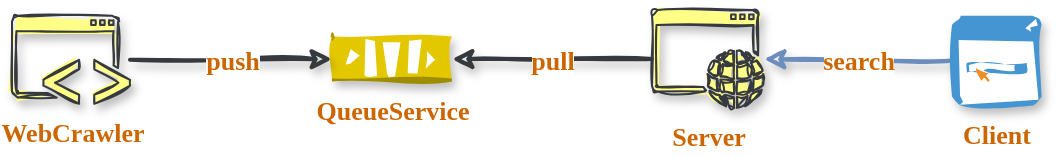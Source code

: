 <mxfile version="13.3.5" type="device" pages="3"><diagram id="jJM8t7VpjfBQ1kiy5MXA" name="design"><mxGraphModel dx="1086" dy="966" grid="1" gridSize="10" guides="1" tooltips="1" connect="1" arrows="1" fold="1" page="1" pageScale="1" pageWidth="827" pageHeight="1169" math="0" shadow="0"><root><mxCell id="3dn0M0mym75tKTMuU3q_-0"/><mxCell id="3dn0M0mym75tKTMuU3q_-1" parent="3dn0M0mym75tKTMuU3q_-0"/><mxCell id="3dn0M0mym75tKTMuU3q_-5" value="QueueService" style="outlineConnect=0;dashed=0;verticalLabelPosition=bottom;verticalAlign=top;align=center;html=1;shape=mxgraph.aws3.queue;fontFamily=Comic Sans MS;fontStyle=1;fontSize=13;labelBorderColor=none;labelBackgroundColor=none;fillColor=#e3c800;strokeColor=#B09500;shadow=1;sketch=1;fontColor=#CC6600;fillStyle=solid;" parent="3dn0M0mym75tKTMuU3q_-1" vertex="1"><mxGeometry x="316" y="113.25" width="60" height="22.5" as="geometry"/></mxCell><mxCell id="qU0AhAhZVoedQfFcDOPp-2" value="search" style="edgeStyle=orthogonalEdgeStyle;orthogonalLoop=1;jettySize=auto;html=1;fontFamily=Comic Sans MS;fontSize=13;fontColor=#CC6600;strokeWidth=2;endArrow=classic;endFill=0;gradientColor=#7ea6e0;fillColor=#dae8fc;strokeColor=#6c8ebf;shadow=1;sketch=1;rounded=0;fontStyle=1" parent="3dn0M0mym75tKTMuU3q_-1" source="3dn0M0mym75tKTMuU3q_-6" target="3dn0M0mym75tKTMuU3q_-10" edge="1"><mxGeometry relative="1" as="geometry"/></mxCell><mxCell id="3dn0M0mym75tKTMuU3q_-6" value="Client" style="shadow=1;dashed=0;html=1;strokeColor=none;fillColor=#4495D1;labelPosition=center;verticalLabelPosition=bottom;verticalAlign=top;align=center;outlineConnect=0;shape=mxgraph.veeam.2d.web_console;fontFamily=Comic Sans MS;fontStyle=1;fontSize=13;labelBorderColor=none;labelBackgroundColor=none;fontColor=#CC6600;sketch=1;fillStyle=solid;" parent="3dn0M0mym75tKTMuU3q_-1" vertex="1"><mxGeometry x="626" y="102.9" width="44.8" height="44.8" as="geometry"/></mxCell><mxCell id="qU0AhAhZVoedQfFcDOPp-1" value="pull" style="edgeStyle=orthogonalEdgeStyle;rounded=0;orthogonalLoop=1;jettySize=auto;html=1;fontFamily=Comic Sans MS;fontSize=13;fontColor=#CC6600;endArrow=classic;endFill=0;strokeWidth=2;fillColor=#ffff88;strokeColor=#36393d;shadow=1;sketch=1;fontStyle=1" parent="3dn0M0mym75tKTMuU3q_-1" source="3dn0M0mym75tKTMuU3q_-10" target="3dn0M0mym75tKTMuU3q_-5" edge="1"><mxGeometry relative="1" as="geometry"/></mxCell><mxCell id="3dn0M0mym75tKTMuU3q_-10" value="Server" style="pointerEvents=1;shadow=1;dashed=0;html=1;fillColor=#ffff88;labelPosition=center;verticalLabelPosition=bottom;verticalAlign=top;outlineConnect=0;align=center;shape=mxgraph.office.concepts.application_web;fontFamily=Comic Sans MS;fontStyle=1;fontSize=13;labelBorderColor=none;labelBackgroundColor=none;strokeColor=#36393d;sketch=1;fontColor=#CC6600;fillStyle=solid;" parent="3dn0M0mym75tKTMuU3q_-1" vertex="1"><mxGeometry x="476" y="100" width="56" height="49" as="geometry"/></mxCell><mxCell id="qU0AhAhZVoedQfFcDOPp-0" value="push" style="edgeStyle=orthogonalEdgeStyle;rounded=0;orthogonalLoop=1;jettySize=auto;html=1;fontFamily=Comic Sans MS;fontSize=13;fontColor=#CC6600;endArrow=classic;endFill=0;fillColor=#ffff88;strokeColor=#36393d;strokeWidth=2;shadow=1;sketch=1;fontStyle=1" parent="3dn0M0mym75tKTMuU3q_-1" source="3dn0M0mym75tKTMuU3q_-11" target="3dn0M0mym75tKTMuU3q_-5" edge="1"><mxGeometry relative="1" as="geometry"/></mxCell><mxCell id="3dn0M0mym75tKTMuU3q_-11" value="WebCrawler" style="pointerEvents=1;shadow=1;dashed=0;html=1;fillColor=#ffff88;labelPosition=center;verticalLabelPosition=bottom;verticalAlign=top;outlineConnect=0;align=center;shape=mxgraph.office.concepts.application_hybrid;fontFamily=Comic Sans MS;fontStyle=1;fontSize=13;labelBorderColor=none;labelBackgroundColor=none;strokeColor=#36393d;sketch=1;fontColor=#CC6600;fillStyle=solid;" parent="3dn0M0mym75tKTMuU3q_-1" vertex="1"><mxGeometry x="156" y="102.9" width="59" height="44" as="geometry"/></mxCell></root></mxGraphModel></diagram><diagram id="RljgW_JT2A4vMLQAQi36" name="bloomfilter"><mxGraphModel dx="522" dy="499" grid="1" gridSize="10" guides="1" tooltips="1" connect="1" arrows="1" fold="1" page="1" pageScale="1" pageWidth="827" pageHeight="1169" math="0" shadow="0"><root><mxCell id="RUXuNK1ZQrjjFl1TKabH-0"/><mxCell id="RUXuNK1ZQrjjFl1TKabH-1" parent="RUXuNK1ZQrjjFl1TKabH-0"/><mxCell id="2Ph8JsTVAdlHPG3FUb81-19" style="rounded=0;sketch=1;orthogonalLoop=1;jettySize=auto;html=1;shadow=1;endArrow=classic;endFill=0;strokeWidth=1;fontFamily=Comic Sans MS;fontSize=13;fontColor=#000000;fillColor=#cce5ff;strokeColor=#CC6600;" parent="RUXuNK1ZQrjjFl1TKabH-1" edge="1"><mxGeometry relative="1" as="geometry"><mxPoint x="310" y="460" as="targetPoint"/><mxPoint x="351" y="340" as="sourcePoint"/></mxGeometry></mxCell><mxCell id="2Ph8JsTVAdlHPG3FUb81-20" style="rounded=0;sketch=1;orthogonalLoop=1;jettySize=auto;html=1;shadow=1;endArrow=classic;endFill=0;strokeWidth=1;fontFamily=Comic Sans MS;fontSize=13;fontColor=#000000;fillColor=#cce5ff;strokeColor=#CC6600;" parent="RUXuNK1ZQrjjFl1TKabH-1" edge="1"><mxGeometry relative="1" as="geometry"><mxPoint x="400" y="460" as="targetPoint"/><mxPoint x="361" y="340" as="sourcePoint"/></mxGeometry></mxCell><mxCell id="2Ph8JsTVAdlHPG3FUb81-21" style="rounded=0;sketch=1;orthogonalLoop=1;jettySize=auto;html=1;shadow=1;endArrow=classic;endFill=0;strokeWidth=1;fontFamily=Comic Sans MS;fontSize=13;fontColor=#000000;fillColor=#cce5ff;strokeColor=#CC6600;" parent="RUXuNK1ZQrjjFl1TKabH-1" edge="1"><mxGeometry relative="1" as="geometry"><mxPoint x="430" y="460" as="targetPoint"/><mxPoint x="371" y="340" as="sourcePoint"/></mxGeometry></mxCell><mxCell id="2Ph8JsTVAdlHPG3FUb81-22" style="rounded=0;sketch=1;orthogonalLoop=1;jettySize=auto;html=1;shadow=1;endArrow=classic;endFill=0;strokeWidth=1;fontFamily=Comic Sans MS;fontSize=13;fontColor=#000000;fillColor=#cce5ff;strokeColor=#CC6600;" parent="RUXuNK1ZQrjjFl1TKabH-1" edge="1"><mxGeometry relative="1" as="geometry"><mxPoint x="370" y="460" as="targetPoint"/><mxPoint x="440" y="340" as="sourcePoint"/></mxGeometry></mxCell><mxCell id="2Ph8JsTVAdlHPG3FUb81-23" style="rounded=0;sketch=1;orthogonalLoop=1;jettySize=auto;html=1;shadow=1;endArrow=classic;endFill=0;strokeWidth=1;fontFamily=Comic Sans MS;fontSize=13;fontColor=#000000;fillColor=#cce5ff;strokeColor=#CC6600;" parent="RUXuNK1ZQrjjFl1TKabH-1" edge="1"><mxGeometry relative="1" as="geometry"><mxPoint x="410" y="460" as="targetPoint"/><mxPoint x="450" y="340" as="sourcePoint"/></mxGeometry></mxCell><mxCell id="2Ph8JsTVAdlHPG3FUb81-26" value="" style="group;shadow=1;sketch=1;fillColor=#ffff88;strokeColor=#CC6600;fontColor=#CC6600;fontStyle=1;fillStyle=auto;fontSize=13;" parent="RUXuNK1ZQrjjFl1TKabH-1" vertex="1" connectable="0"><mxGeometry x="260" y="460" width="310" height="30" as="geometry"/></mxCell><mxCell id="2Ph8JsTVAdlHPG3FUb81-16" value="" style="group;shadow=1;sketch=1;fillColor=#ffff88;strokeColor=#CC6600;fontColor=#CC6600;fontStyle=1;fontSize=13;" parent="2Ph8JsTVAdlHPG3FUb81-26" vertex="1" connectable="0"><mxGeometry width="280" height="30" as="geometry"/></mxCell><mxCell id="RUXuNK1ZQrjjFl1TKabH-2" value="" style="endArrow=none;html=1;shadow=1;strokeWidth=1;fontFamily=Comic Sans MS;fontSize=13;sketch=1;fontStyle=1;fillColor=#ffff88;strokeColor=#CC6600;fontColor=#CC6600;" parent="2Ph8JsTVAdlHPG3FUb81-16" edge="1"><mxGeometry width="50" height="50" relative="1" as="geometry"><mxPoint as="sourcePoint"/><mxPoint x="310" as="targetPoint"/></mxGeometry></mxCell><mxCell id="RUXuNK1ZQrjjFl1TKabH-3" value="" style="endArrow=none;html=1;shadow=1;strokeWidth=1;fontFamily=Comic Sans MS;fontSize=13;sketch=1;fontStyle=1;fillColor=#ffff88;strokeColor=#CC6600;fontColor=#CC6600;" parent="2Ph8JsTVAdlHPG3FUb81-16" edge="1"><mxGeometry width="50" height="50" relative="1" as="geometry"><mxPoint y="30" as="sourcePoint"/><mxPoint x="310" y="30" as="targetPoint"/></mxGeometry></mxCell><mxCell id="2Ph8JsTVAdlHPG3FUb81-0" value="" style="endArrow=none;html=1;shadow=1;strokeWidth=1;fontFamily=Comic Sans MS;fontSize=13;sketch=1;fontStyle=1;fillColor=#ffff88;strokeColor=#CC6600;fontColor=#CC6600;" parent="2Ph8JsTVAdlHPG3FUb81-16" edge="1"><mxGeometry width="50" height="50" relative="1" as="geometry"><mxPoint x="40" y="30" as="sourcePoint"/><mxPoint x="40" as="targetPoint"/></mxGeometry></mxCell><mxCell id="2Ph8JsTVAdlHPG3FUb81-1" value="" style="endArrow=none;html=1;shadow=1;strokeWidth=1;fontFamily=Comic Sans MS;fontSize=13;sketch=1;fontStyle=1;fillColor=#ffff88;strokeColor=#CC6600;fontColor=#CC6600;" parent="2Ph8JsTVAdlHPG3FUb81-16" edge="1"><mxGeometry width="50" height="50" relative="1" as="geometry"><mxPoint x="70" y="30" as="sourcePoint"/><mxPoint x="70" as="targetPoint"/></mxGeometry></mxCell><mxCell id="2Ph8JsTVAdlHPG3FUb81-2" value="" style="endArrow=none;html=1;shadow=1;strokeWidth=1;fontFamily=Comic Sans MS;fontSize=13;sketch=1;fontStyle=1;fillColor=#ffff88;strokeColor=#CC6600;fontColor=#CC6600;" parent="2Ph8JsTVAdlHPG3FUb81-16" edge="1"><mxGeometry width="50" height="50" relative="1" as="geometry"><mxPoint x="100" y="30" as="sourcePoint"/><mxPoint x="100" as="targetPoint"/></mxGeometry></mxCell><mxCell id="2Ph8JsTVAdlHPG3FUb81-3" value="" style="endArrow=none;html=1;shadow=1;strokeWidth=1;fontFamily=Comic Sans MS;fontSize=13;sketch=1;fontStyle=1;fillColor=#ffff88;strokeColor=#CC6600;fontColor=#CC6600;" parent="2Ph8JsTVAdlHPG3FUb81-16" edge="1"><mxGeometry width="50" height="50" relative="1" as="geometry"><mxPoint x="130" y="30" as="sourcePoint"/><mxPoint x="130" as="targetPoint"/></mxGeometry></mxCell><mxCell id="2Ph8JsTVAdlHPG3FUb81-4" value="" style="endArrow=none;html=1;shadow=1;strokeWidth=1;fontFamily=Comic Sans MS;fontSize=13;sketch=1;fontStyle=1;fillColor=#ffff88;strokeColor=#CC6600;fontColor=#CC6600;" parent="2Ph8JsTVAdlHPG3FUb81-16" edge="1"><mxGeometry width="50" height="50" relative="1" as="geometry"><mxPoint x="160" y="30" as="sourcePoint"/><mxPoint x="160" as="targetPoint"/></mxGeometry></mxCell><mxCell id="2Ph8JsTVAdlHPG3FUb81-5" value="" style="endArrow=none;html=1;shadow=1;strokeWidth=1;fontFamily=Comic Sans MS;fontSize=13;sketch=1;fontStyle=1;fillColor=#ffff88;strokeColor=#CC6600;fontColor=#CC6600;" parent="2Ph8JsTVAdlHPG3FUb81-16" edge="1"><mxGeometry width="50" height="50" relative="1" as="geometry"><mxPoint x="190" y="30" as="sourcePoint"/><mxPoint x="190" as="targetPoint"/></mxGeometry></mxCell><mxCell id="2Ph8JsTVAdlHPG3FUb81-6" value="" style="endArrow=none;html=1;shadow=1;strokeWidth=1;fontFamily=Comic Sans MS;fontSize=13;sketch=1;fontStyle=1;fillColor=#ffff88;strokeColor=#CC6600;fontColor=#CC6600;" parent="2Ph8JsTVAdlHPG3FUb81-16" edge="1"><mxGeometry width="50" height="50" relative="1" as="geometry"><mxPoint x="220" y="30" as="sourcePoint"/><mxPoint x="220" as="targetPoint"/></mxGeometry></mxCell><mxCell id="2Ph8JsTVAdlHPG3FUb81-7" value="" style="endArrow=none;html=1;shadow=1;strokeWidth=1;fontFamily=Comic Sans MS;fontSize=13;sketch=1;fontStyle=1;fillColor=#ffff88;strokeColor=#CC6600;fontColor=#CC6600;" parent="2Ph8JsTVAdlHPG3FUb81-16" edge="1"><mxGeometry width="50" height="50" relative="1" as="geometry"><mxPoint x="250" y="30" as="sourcePoint"/><mxPoint x="250" as="targetPoint"/></mxGeometry></mxCell><mxCell id="2Ph8JsTVAdlHPG3FUb81-9" value="1" style="text;html=1;align=center;verticalAlign=middle;resizable=0;points=[];autosize=1;fontSize=13;fontFamily=Comic Sans MS;sketch=1;fontStyle=1;shadow=1;fillColor=#ffff88;fontColor=#CC6600;fillStyle=solid;" parent="2Ph8JsTVAdlHPG3FUb81-16" vertex="1"><mxGeometry x="45" y="6" width="20" height="20" as="geometry"/></mxCell><mxCell id="2Ph8JsTVAdlHPG3FUb81-10" value="1" style="text;html=1;align=center;verticalAlign=middle;resizable=0;points=[];autosize=1;fontSize=13;fontFamily=Comic Sans MS;sketch=1;fontStyle=1;shadow=1;fillColor=#ffff88;fontColor=#CC6600;fillStyle=solid;" parent="2Ph8JsTVAdlHPG3FUb81-16" vertex="1"><mxGeometry x="106" y="6" width="20" height="20" as="geometry"/></mxCell><mxCell id="2Ph8JsTVAdlHPG3FUb81-11" value="1" style="text;html=1;align=center;verticalAlign=middle;resizable=0;points=[];autosize=1;fontSize=13;fontFamily=Comic Sans MS;sketch=1;fontStyle=1;shadow=1;fillColor=#ffff88;fontColor=#CC6600;fillStyle=solid;" parent="2Ph8JsTVAdlHPG3FUb81-16" vertex="1"><mxGeometry x="163.5" y="6" width="20" height="20" as="geometry"/></mxCell><mxCell id="2Ph8JsTVAdlHPG3FUb81-12" value="1" style="text;html=1;align=center;verticalAlign=middle;resizable=0;points=[];autosize=1;fontSize=13;fontFamily=Comic Sans MS;sketch=1;fontStyle=1;shadow=1;fillColor=#ffff88;fontColor=#CC6600;fillStyle=solid;" parent="2Ph8JsTVAdlHPG3FUb81-16" vertex="1"><mxGeometry x="136" y="6" width="20" height="20" as="geometry"/></mxCell><mxCell id="2Ph8JsTVAdlHPG3FUb81-13" value="0" style="text;html=1;align=center;verticalAlign=middle;resizable=0;points=[];autosize=1;fontSize=13;fontFamily=Comic Sans MS;sketch=1;fontStyle=1;shadow=1;fillColor=#ffff88;fontColor=#CC6600;fillStyle=solid;" parent="2Ph8JsTVAdlHPG3FUb81-16" vertex="1"><mxGeometry x="76" y="6" width="20" height="20" as="geometry"/></mxCell><mxCell id="2Ph8JsTVAdlHPG3FUb81-14" value="0" style="text;html=1;align=center;verticalAlign=middle;resizable=0;points=[];autosize=1;fontSize=13;fontFamily=Comic Sans MS;sketch=1;fontStyle=1;shadow=1;fillColor=#ffff88;fontColor=#CC6600;fillStyle=solid;" parent="2Ph8JsTVAdlHPG3FUb81-16" vertex="1"><mxGeometry x="195" y="6" width="20" height="20" as="geometry"/></mxCell><mxCell id="2Ph8JsTVAdlHPG3FUb81-15" value="0" style="text;html=1;align=center;verticalAlign=middle;resizable=0;points=[];autosize=1;fontSize=13;fontFamily=Comic Sans MS;sketch=1;fontStyle=1;shadow=1;fillColor=#ffff88;fontColor=#CC6600;fillStyle=solid;" parent="2Ph8JsTVAdlHPG3FUb81-16" vertex="1"><mxGeometry x="226" y="6" width="20" height="20" as="geometry"/></mxCell><mxCell id="2Ph8JsTVAdlHPG3FUb81-24" value="1" style="text;html=1;align=center;verticalAlign=middle;resizable=0;points=[];autosize=1;fontSize=13;fontFamily=Comic Sans MS;sketch=1;fontStyle=1;shadow=1;fillColor=#ffff88;fontColor=#CC6600;fillStyle=solid;" parent="2Ph8JsTVAdlHPG3FUb81-16" vertex="1"><mxGeometry x="256" y="6" width="20" height="20" as="geometry"/></mxCell><mxCell id="2Ph8JsTVAdlHPG3FUb81-25" value="" style="endArrow=none;html=1;shadow=1;strokeWidth=1;fontFamily=Comic Sans MS;fontSize=13;fontColor=#CC6600;sketch=1;fillColor=#ffff88;strokeColor=#CC6600;fontStyle=1" parent="2Ph8JsTVAdlHPG3FUb81-26" edge="1"><mxGeometry width="50" height="50" relative="1" as="geometry"><mxPoint x="310" y="30" as="sourcePoint"/><mxPoint x="310" as="targetPoint"/></mxGeometry></mxCell><mxCell id="2Ph8JsTVAdlHPG3FUb81-27" style="rounded=0;sketch=1;orthogonalLoop=1;jettySize=auto;html=1;shadow=1;endArrow=classic;endFill=0;strokeWidth=1;fontFamily=Comic Sans MS;fontSize=13;fontColor=#000000;fillColor=#cce5ff;strokeColor=#CC6600;" parent="RUXuNK1ZQrjjFl1TKabH-1" edge="1"><mxGeometry relative="1" as="geometry"><mxPoint x="520" y="460" as="targetPoint"/><mxPoint x="460" y="340" as="sourcePoint"/></mxGeometry></mxCell><mxCell id="2Ph8JsTVAdlHPG3FUb81-30" value="url A" style="pointerEvents=1;shadow=0;dashed=0;html=1;strokeColor=#36393d;fillColor=#ffff88;labelPosition=center;verticalLabelPosition=bottom;verticalAlign=top;outlineConnect=0;align=center;shape=mxgraph.office.concepts.link;labelBackgroundColor=none;sketch=1;fontFamily=Comic Sans MS;fontSize=13;fontColor=#CC6600;fontStyle=1;fillStyle=solid;" parent="RUXuNK1ZQrjjFl1TKabH-1" vertex="1"><mxGeometry x="340" y="292" width="50" height="20" as="geometry"/></mxCell><mxCell id="2Ph8JsTVAdlHPG3FUb81-31" value="url B" style="pointerEvents=1;shadow=0;dashed=0;html=1;strokeColor=#36393d;fillColor=#ffff88;labelPosition=center;verticalLabelPosition=bottom;verticalAlign=top;outlineConnect=0;align=center;shape=mxgraph.office.concepts.link;labelBackgroundColor=none;sketch=1;fontFamily=Comic Sans MS;fontSize=13;fontColor=#CC6600;fontStyle=1;fillStyle=solid;" parent="RUXuNK1ZQrjjFl1TKabH-1" vertex="1"><mxGeometry x="427" y="293" width="50" height="20" as="geometry"/></mxCell></root></mxGraphModel></diagram><diagram id="YEmTv1sEaMP64oD4aA4R" name="textanalyzer"><mxGraphModel dx="522" dy="499" grid="1" gridSize="10" guides="1" tooltips="1" connect="1" arrows="1" fold="1" page="1" pageScale="1" pageWidth="827" pageHeight="1169" math="0" shadow="0"><root><mxCell id="ZkMCkAlsmj6TtrJYu-9H-0"/><mxCell id="ZkMCkAlsmj6TtrJYu-9H-1" parent="ZkMCkAlsmj6TtrJYu-9H-0"/><mxCell id="ZkMCkAlsmj6TtrJYu-9H-10" value="" style="group;fontColor=#CC6600;fontStyle=1;fontSize=13;" parent="ZkMCkAlsmj6TtrJYu-9H-1" vertex="1" connectable="0"><mxGeometry x="485" y="280" width="50" height="315" as="geometry"/></mxCell><mxCell id="ZkMCkAlsmj6TtrJYu-9H-5" style="edgeStyle=none;rounded=0;sketch=1;orthogonalLoop=1;jettySize=auto;html=1;entryX=0.5;entryY=0;entryDx=0;entryDy=0;entryPerimeter=0;shadow=1;endArrow=classic;endFill=0;strokeColor=#CC6600;strokeWidth=1;fontFamily=Comic Sans MS;fontSize=13;fontStyle=1;fontColor=#CC6600;" parent="ZkMCkAlsmj6TtrJYu-9H-10" target="ZkMCkAlsmj6TtrJYu-9H-3" edge="1"><mxGeometry relative="1" as="geometry"><mxPoint x="25" y="70" as="sourcePoint"/></mxGeometry></mxCell><mxCell id="ZkMCkAlsmj6TtrJYu-9H-2" value="lowercase" style="aspect=fixed;pointerEvents=1;shadow=0;dashed=0;html=1;strokeColor=#CC6600;labelPosition=center;verticalLabelPosition=bottom;verticalAlign=top;align=center;fillColor=#ffff88;shape=mxgraph.mscae.enterprise.filter;labelBackgroundColor=none;sketch=1;fontFamily=Comic Sans MS;fontSize=13;fontStyle=1;fontColor=#CC6600;fillStyle=auto;" parent="ZkMCkAlsmj6TtrJYu-9H-10" vertex="1"><mxGeometry width="50" height="45" as="geometry"/></mxCell><mxCell id="ZkMCkAlsmj6TtrJYu-9H-7" style="edgeStyle=none;rounded=0;sketch=1;orthogonalLoop=1;jettySize=auto;html=1;shadow=1;endArrow=classic;endFill=0;strokeColor=#CC6600;strokeWidth=1;fontFamily=Comic Sans MS;fontSize=13;fontStyle=1;fontColor=#CC6600;" parent="ZkMCkAlsmj6TtrJYu-9H-10" target="ZkMCkAlsmj6TtrJYu-9H-4" edge="1"><mxGeometry relative="1" as="geometry"><mxPoint x="25" y="160" as="sourcePoint"/></mxGeometry></mxCell><mxCell id="ZkMCkAlsmj6TtrJYu-9H-3" value="stemmer" style="aspect=fixed;pointerEvents=1;shadow=0;dashed=0;html=1;strokeColor=#CC6600;labelPosition=center;verticalLabelPosition=bottom;verticalAlign=top;align=center;fillColor=#ffff88;shape=mxgraph.mscae.enterprise.filter;labelBackgroundColor=none;sketch=1;fontFamily=Comic Sans MS;fontSize=13;fontStyle=1;fontColor=#CC6600;fillStyle=auto;" parent="ZkMCkAlsmj6TtrJYu-9H-10" vertex="1"><mxGeometry y="90" width="50" height="45" as="geometry"/></mxCell><mxCell id="ZkMCkAlsmj6TtrJYu-9H-9" style="edgeStyle=none;rounded=0;sketch=1;orthogonalLoop=1;jettySize=auto;html=1;shadow=1;endArrow=classic;endFill=0;strokeColor=#CC6600;strokeWidth=1;fontFamily=Comic Sans MS;fontSize=13;fontColor=#CC6600;fontStyle=1" parent="ZkMCkAlsmj6TtrJYu-9H-10" target="ZkMCkAlsmj6TtrJYu-9H-8" edge="1"><mxGeometry relative="1" as="geometry"><mxPoint x="25" y="250" as="sourcePoint"/></mxGeometry></mxCell><mxCell id="ZkMCkAlsmj6TtrJYu-9H-4" value="stop words" style="aspect=fixed;pointerEvents=1;shadow=0;dashed=0;html=1;strokeColor=#CC6600;labelPosition=center;verticalLabelPosition=bottom;verticalAlign=top;align=center;fillColor=#ffff88;shape=mxgraph.mscae.enterprise.filter;labelBackgroundColor=none;sketch=1;fontFamily=Comic Sans MS;fontSize=13;fontStyle=1;fontColor=#CC6600;fillStyle=auto;" parent="ZkMCkAlsmj6TtrJYu-9H-10" vertex="1"><mxGeometry y="180" width="50" height="45" as="geometry"/></mxCell><mxCell id="ZkMCkAlsmj6TtrJYu-9H-8" value="..." style="aspect=fixed;pointerEvents=1;shadow=0;dashed=0;html=1;strokeColor=#CC6600;labelPosition=center;verticalLabelPosition=bottom;verticalAlign=top;align=center;fillColor=#ffff88;shape=mxgraph.mscae.enterprise.filter;labelBackgroundColor=none;sketch=1;fontFamily=Comic Sans MS;fontSize=13;fontStyle=1;fontColor=#CC6600;fillStyle=auto;" parent="ZkMCkAlsmj6TtrJYu-9H-10" vertex="1"><mxGeometry y="270" width="50" height="45" as="geometry"/></mxCell><mxCell id="ZkMCkAlsmj6TtrJYu-9H-11" value="Token Filters" style="text;html=1;align=center;verticalAlign=middle;resizable=0;points=[];autosize=1;fontSize=15;fontFamily=Comic Sans MS;fontStyle=1;fontColor=#CC6600;" parent="ZkMCkAlsmj6TtrJYu-9H-1" vertex="1"><mxGeometry x="455" y="190" width="110" height="20" as="geometry"/></mxCell><mxCell id="ZkMCkAlsmj6TtrJYu-9H-13" value="Character Filters" style="text;html=1;align=center;verticalAlign=middle;resizable=0;points=[];autosize=1;fontSize=15;fontFamily=Comic Sans MS;fontStyle=1;fontColor=#CC6600;" parent="ZkMCkAlsmj6TtrJYu-9H-1" vertex="1"><mxGeometry x="80" y="190" width="140" height="20" as="geometry"/></mxCell><mxCell id="ZkMCkAlsmj6TtrJYu-9H-18" style="edgeStyle=orthogonalEdgeStyle;rounded=0;sketch=1;orthogonalLoop=1;jettySize=auto;html=1;shadow=1;endArrow=classic;endFill=0;strokeColor=#CC6600;strokeWidth=1;fontFamily=Comic Sans MS;fontSize=13;curved=1;dashed=1;dashPattern=1 2;fontColor=#CC6600;fontStyle=1" parent="ZkMCkAlsmj6TtrJYu-9H-1" edge="1"><mxGeometry relative="1" as="geometry"><mxPoint x="150" y="520" as="sourcePoint"/><mxPoint x="341" y="360" as="targetPoint"/><Array as="points"><mxPoint x="150" y="560"/><mxPoint x="245" y="560"/><mxPoint x="245" y="310"/><mxPoint x="341" y="310"/></Array></mxGeometry></mxCell><mxCell id="ZkMCkAlsmj6TtrJYu-9H-16" value="Tokenizer" style="text;html=1;align=center;verticalAlign=middle;resizable=0;points=[];autosize=1;fontSize=15;fontFamily=Comic Sans MS;fontStyle=1;fontColor=#CC6600;" parent="ZkMCkAlsmj6TtrJYu-9H-1" vertex="1"><mxGeometry x="300" y="190" width="90" height="20" as="geometry"/></mxCell><mxCell id="ZkMCkAlsmj6TtrJYu-9H-19" style="edgeStyle=orthogonalEdgeStyle;curved=1;rounded=0;sketch=1;orthogonalLoop=1;jettySize=auto;html=1;shadow=1;dashed=1;dashPattern=1 2;endArrow=classic;endFill=0;strokeColor=#CC6600;strokeWidth=1;fontFamily=Comic Sans MS;fontSize=13;fontColor=#CC6600;" parent="ZkMCkAlsmj6TtrJYu-9H-1" edge="1"><mxGeometry relative="1" as="geometry"><mxPoint x="341" y="490" as="sourcePoint"/><mxPoint x="510" y="270" as="targetPoint"/><Array as="points"><mxPoint x="341" y="560"/><mxPoint x="425" y="560"/><mxPoint x="425" y="230"/><mxPoint x="510" y="230"/></Array></mxGeometry></mxCell><mxCell id="ZkMCkAlsmj6TtrJYu-9H-17" value="simple tokenizer" style="verticalLabelPosition=bottom;aspect=fixed;html=1;verticalAlign=top;strokeColor=none;align=center;outlineConnect=0;shape=mxgraph.citrix.process;shadow=1;labelBackgroundColor=none;sketch=1;fontFamily=Comic Sans MS;fontSize=13;fontStyle=1;fontColor=#CC6600;fillColor=#CC6600;fillStyle=auto;" parent="ZkMCkAlsmj6TtrJYu-9H-1" vertex="1"><mxGeometry x="315" y="388" width="52" height="62" as="geometry"/></mxCell><mxCell id="ZkMCkAlsmj6TtrJYu-9H-20" value="" style="group;fontColor=#CC6600;fontStyle=1;fontSize=13;labelBorderColor=none;" parent="ZkMCkAlsmj6TtrJYu-9H-1" vertex="1" connectable="0"><mxGeometry x="125" y="360" width="50" height="135" as="geometry"/></mxCell><mxCell id="ZkMCkAlsmj6TtrJYu-9H-15" style="edgeStyle=none;rounded=0;sketch=1;orthogonalLoop=1;jettySize=auto;html=1;shadow=1;endArrow=classic;endFill=0;strokeColor=#CC6600;strokeWidth=1;fontFamily=Comic Sans MS;fontSize=13;fontColor=#CC6600;fontStyle=1" parent="ZkMCkAlsmj6TtrJYu-9H-20" target="ZkMCkAlsmj6TtrJYu-9H-14" edge="1"><mxGeometry relative="1" as="geometry"><mxPoint x="25" y="70" as="sourcePoint"/></mxGeometry></mxCell><mxCell id="ZkMCkAlsmj6TtrJYu-9H-12" value="html" style="aspect=fixed;pointerEvents=1;shadow=0;dashed=0;html=1;strokeColor=#CC6600;labelPosition=center;verticalLabelPosition=bottom;verticalAlign=top;align=center;fillColor=#ffff88;shape=mxgraph.mscae.enterprise.filter;labelBackgroundColor=none;sketch=1;fontFamily=Comic Sans MS;fontSize=13;fontStyle=1;fontColor=#CC6600;labelBorderColor=none;fillStyle=auto;" parent="ZkMCkAlsmj6TtrJYu-9H-20" vertex="1"><mxGeometry width="50" height="45" as="geometry"/></mxCell><mxCell id="ZkMCkAlsmj6TtrJYu-9H-14" value="..." style="aspect=fixed;pointerEvents=1;shadow=0;dashed=0;html=1;strokeColor=#CC6600;labelPosition=center;verticalLabelPosition=bottom;verticalAlign=top;align=center;fillColor=#ffff88;shape=mxgraph.mscae.enterprise.filter;labelBackgroundColor=none;sketch=1;fontFamily=Comic Sans MS;fontSize=13;fontStyle=1;fontColor=#CC6600;fillStyle=auto;" parent="ZkMCkAlsmj6TtrJYu-9H-20" vertex="1"><mxGeometry y="90" width="50" height="45" as="geometry"/></mxCell><mxCell id="ZkMCkAlsmj6TtrJYu-9H-21" value="" style="html=1;outlineConnect=0;whiteSpace=wrap;fillColor=#ffff99;shape=mxgraph.archimate3.process;shadow=1;labelBackgroundColor=none;sketch=1;strokeColor=#CC6600;fontFamily=Comic Sans MS;fontSize=13;fontColor=#CC6600;fillStyle=auto;" parent="ZkMCkAlsmj6TtrJYu-9H-1" vertex="1"><mxGeometry x="570" y="380" width="100" height="55" as="geometry"/></mxCell><mxCell id="ZkMCkAlsmj6TtrJYu-9H-22" value="Tokens" style="text;html=1;align=center;verticalAlign=middle;resizable=0;points=[];autosize=1;fontSize=25;fontFamily=Comic Sans MS;fontStyle=1;fontColor=#CC6600;" parent="ZkMCkAlsmj6TtrJYu-9H-1" vertex="1"><mxGeometry x="680" y="387.5" width="100" height="40" as="geometry"/></mxCell></root></mxGraphModel></diagram></mxfile>